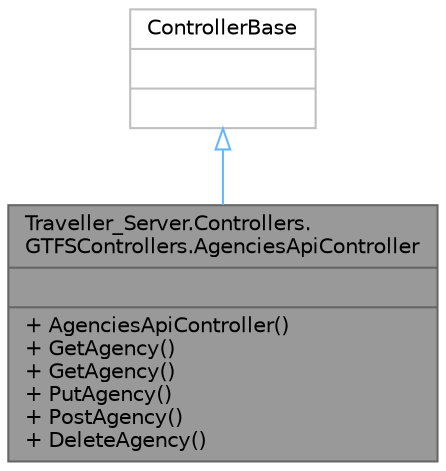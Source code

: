 digraph "Traveller_Server.Controllers.GTFSControllers.AgenciesApiController"
{
 // LATEX_PDF_SIZE
  bgcolor="transparent";
  edge [fontname=Helvetica,fontsize=10,labelfontname=Helvetica,labelfontsize=10];
  node [fontname=Helvetica,fontsize=10,shape=box,height=0.2,width=0.4];
  Node1 [shape=record,label="{Traveller_Server.Controllers.\lGTFSControllers.AgenciesApiController\n||+ AgenciesApiController()\l+ GetAgency()\l+ GetAgency()\l+ PutAgency()\l+ PostAgency()\l+ DeleteAgency()\l}",height=0.2,width=0.4,color="gray40", fillcolor="grey60", style="filled", fontcolor="black",tooltip=" "];
  Node2 -> Node1 [dir="back",color="steelblue1",style="solid",arrowtail="onormal"];
  Node2 [shape=record,label="{ControllerBase\n||}",height=0.2,width=0.4,color="grey75", fillcolor="white", style="filled",tooltip=" "];
}
